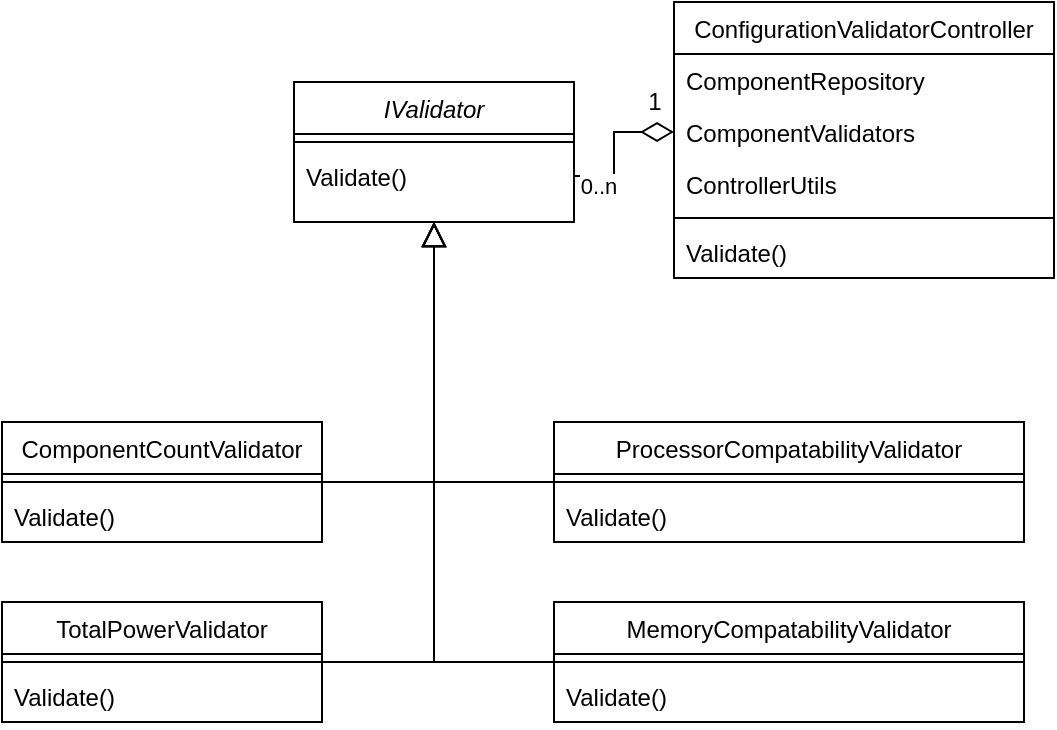 <mxfile version="16.2.4" type="device"><diagram id="C5RBs43oDa-KdzZeNtuy" name="Page-1"><mxGraphModel dx="1422" dy="795" grid="1" gridSize="10" guides="1" tooltips="1" connect="1" arrows="1" fold="1" page="1" pageScale="1" pageWidth="827" pageHeight="1169" math="0" shadow="0"><root><mxCell id="WIyWlLk6GJQsqaUBKTNV-0"/><mxCell id="WIyWlLk6GJQsqaUBKTNV-1" parent="WIyWlLk6GJQsqaUBKTNV-0"/><mxCell id="_o0zfn8kBA6Uhd5EhYWp-5" value="ConfigurationValidatorController" style="swimlane;fontStyle=0;align=center;verticalAlign=top;childLayout=stackLayout;horizontal=1;startSize=26;horizontalStack=0;resizeParent=1;resizeLast=0;collapsible=1;marginBottom=0;rounded=0;shadow=0;strokeWidth=1;" vertex="1" parent="WIyWlLk6GJQsqaUBKTNV-1"><mxGeometry x="670" y="180" width="190" height="138" as="geometry"><mxRectangle x="130" y="380" width="160" height="26" as="alternateBounds"/></mxGeometry></mxCell><mxCell id="_o0zfn8kBA6Uhd5EhYWp-6" value="ComponentRepository" style="text;align=left;verticalAlign=top;spacingLeft=4;spacingRight=4;overflow=hidden;rotatable=0;points=[[0,0.5],[1,0.5]];portConstraint=eastwest;" vertex="1" parent="_o0zfn8kBA6Uhd5EhYWp-5"><mxGeometry y="26" width="190" height="26" as="geometry"/></mxCell><mxCell id="_o0zfn8kBA6Uhd5EhYWp-7" value="ComponentValidators" style="text;align=left;verticalAlign=top;spacingLeft=4;spacingRight=4;overflow=hidden;rotatable=0;points=[[0,0.5],[1,0.5]];portConstraint=eastwest;" vertex="1" parent="_o0zfn8kBA6Uhd5EhYWp-5"><mxGeometry y="52" width="190" height="26" as="geometry"/></mxCell><mxCell id="_o0zfn8kBA6Uhd5EhYWp-8" value="ControllerUtils" style="text;align=left;verticalAlign=top;spacingLeft=4;spacingRight=4;overflow=hidden;rotatable=0;points=[[0,0.5],[1,0.5]];portConstraint=eastwest;" vertex="1" parent="_o0zfn8kBA6Uhd5EhYWp-5"><mxGeometry y="78" width="190" height="26" as="geometry"/></mxCell><mxCell id="_o0zfn8kBA6Uhd5EhYWp-9" value="" style="line;html=1;strokeWidth=1;align=left;verticalAlign=middle;spacingTop=-1;spacingLeft=3;spacingRight=3;rotatable=0;labelPosition=right;points=[];portConstraint=eastwest;" vertex="1" parent="_o0zfn8kBA6Uhd5EhYWp-5"><mxGeometry y="104" width="190" height="8" as="geometry"/></mxCell><mxCell id="_o0zfn8kBA6Uhd5EhYWp-10" value="Validate()" style="text;align=left;verticalAlign=top;spacingLeft=4;spacingRight=4;overflow=hidden;rotatable=0;points=[[0,0.5],[1,0.5]];portConstraint=eastwest;" vertex="1" parent="_o0zfn8kBA6Uhd5EhYWp-5"><mxGeometry y="112" width="190" height="26" as="geometry"/></mxCell><mxCell id="_o0zfn8kBA6Uhd5EhYWp-11" style="edgeStyle=orthogonalEdgeStyle;rounded=0;orthogonalLoop=1;jettySize=auto;html=1;exitX=1;exitY=0.5;exitDx=0;exitDy=0;entryX=0;entryY=0.5;entryDx=0;entryDy=0;endArrow=diamondThin;endFill=0;endSize=14;" edge="1" parent="WIyWlLk6GJQsqaUBKTNV-1" source="_o0zfn8kBA6Uhd5EhYWp-15" target="_o0zfn8kBA6Uhd5EhYWp-7"><mxGeometry relative="1" as="geometry"/></mxCell><mxCell id="_o0zfn8kBA6Uhd5EhYWp-12" value="0..n" style="edgeLabel;html=1;align=center;verticalAlign=middle;resizable=0;points=[];" vertex="1" connectable="0" parent="_o0zfn8kBA6Uhd5EhYWp-11"><mxGeometry x="-0.821" y="-5" relative="1" as="geometry"><mxPoint x="5" as="offset"/></mxGeometry></mxCell><mxCell id="_o0zfn8kBA6Uhd5EhYWp-13" value="IValidator" style="swimlane;fontStyle=2;align=center;verticalAlign=top;childLayout=stackLayout;horizontal=1;startSize=26;horizontalStack=0;resizeParent=1;resizeLast=0;collapsible=1;marginBottom=0;rounded=0;shadow=0;strokeWidth=1;" vertex="1" parent="WIyWlLk6GJQsqaUBKTNV-1"><mxGeometry x="480" y="220" width="140" height="70" as="geometry"><mxRectangle x="230" y="140" width="160" height="26" as="alternateBounds"/></mxGeometry></mxCell><mxCell id="_o0zfn8kBA6Uhd5EhYWp-14" value="" style="line;html=1;strokeWidth=1;align=left;verticalAlign=middle;spacingTop=-1;spacingLeft=3;spacingRight=3;rotatable=0;labelPosition=right;points=[];portConstraint=eastwest;" vertex="1" parent="_o0zfn8kBA6Uhd5EhYWp-13"><mxGeometry y="26" width="140" height="8" as="geometry"/></mxCell><mxCell id="_o0zfn8kBA6Uhd5EhYWp-15" value="Validate()" style="text;align=left;verticalAlign=top;spacingLeft=4;spacingRight=4;overflow=hidden;rotatable=0;points=[[0,0.5],[1,0.5]];portConstraint=eastwest;" vertex="1" parent="_o0zfn8kBA6Uhd5EhYWp-13"><mxGeometry y="34" width="140" height="26" as="geometry"/></mxCell><mxCell id="_o0zfn8kBA6Uhd5EhYWp-16" value="1" style="text;html=1;align=center;verticalAlign=middle;resizable=0;points=[];autosize=1;strokeColor=none;fillColor=none;" vertex="1" parent="WIyWlLk6GJQsqaUBKTNV-1"><mxGeometry x="650" y="220" width="20" height="20" as="geometry"/></mxCell><mxCell id="_o0zfn8kBA6Uhd5EhYWp-17" value="ComponentCountValidator" style="swimlane;fontStyle=0;align=center;verticalAlign=top;childLayout=stackLayout;horizontal=1;startSize=26;horizontalStack=0;resizeParent=1;resizeLast=0;collapsible=1;marginBottom=0;rounded=0;shadow=0;strokeWidth=1;" vertex="1" parent="WIyWlLk6GJQsqaUBKTNV-1"><mxGeometry x="334" y="390" width="160" height="60" as="geometry"><mxRectangle x="130" y="380" width="160" height="26" as="alternateBounds"/></mxGeometry></mxCell><mxCell id="_o0zfn8kBA6Uhd5EhYWp-18" value="" style="line;html=1;strokeWidth=1;align=left;verticalAlign=middle;spacingTop=-1;spacingLeft=3;spacingRight=3;rotatable=0;labelPosition=right;points=[];portConstraint=eastwest;" vertex="1" parent="_o0zfn8kBA6Uhd5EhYWp-17"><mxGeometry y="26" width="160" height="8" as="geometry"/></mxCell><mxCell id="_o0zfn8kBA6Uhd5EhYWp-19" value="Validate()" style="text;align=left;verticalAlign=top;spacingLeft=4;spacingRight=4;overflow=hidden;rotatable=0;points=[[0,0.5],[1,0.5]];portConstraint=eastwest;" vertex="1" parent="_o0zfn8kBA6Uhd5EhYWp-17"><mxGeometry y="34" width="160" height="26" as="geometry"/></mxCell><mxCell id="_o0zfn8kBA6Uhd5EhYWp-20" value="MemoryCompatabilityValidator" style="swimlane;fontStyle=0;align=center;verticalAlign=top;childLayout=stackLayout;horizontal=1;startSize=26;horizontalStack=0;resizeParent=1;resizeLast=0;collapsible=1;marginBottom=0;rounded=0;shadow=0;strokeWidth=1;" vertex="1" parent="WIyWlLk6GJQsqaUBKTNV-1"><mxGeometry x="610" y="480" width="235" height="60" as="geometry"><mxRectangle x="130" y="380" width="160" height="26" as="alternateBounds"/></mxGeometry></mxCell><mxCell id="_o0zfn8kBA6Uhd5EhYWp-21" value="" style="line;html=1;strokeWidth=1;align=left;verticalAlign=middle;spacingTop=-1;spacingLeft=3;spacingRight=3;rotatable=0;labelPosition=right;points=[];portConstraint=eastwest;" vertex="1" parent="_o0zfn8kBA6Uhd5EhYWp-20"><mxGeometry y="26" width="235" height="8" as="geometry"/></mxCell><mxCell id="_o0zfn8kBA6Uhd5EhYWp-22" value="Validate()" style="text;align=left;verticalAlign=top;spacingLeft=4;spacingRight=4;overflow=hidden;rotatable=0;points=[[0,0.5],[1,0.5]];portConstraint=eastwest;" vertex="1" parent="_o0zfn8kBA6Uhd5EhYWp-20"><mxGeometry y="34" width="235" height="26" as="geometry"/></mxCell><mxCell id="_o0zfn8kBA6Uhd5EhYWp-23" value="ProcessorCompatabilityValidator" style="swimlane;fontStyle=0;align=center;verticalAlign=top;childLayout=stackLayout;horizontal=1;startSize=26;horizontalStack=0;resizeParent=1;resizeLast=0;collapsible=1;marginBottom=0;rounded=0;shadow=0;strokeWidth=1;" vertex="1" parent="WIyWlLk6GJQsqaUBKTNV-1"><mxGeometry x="610" y="390" width="235" height="60" as="geometry"><mxRectangle x="130" y="380" width="160" height="26" as="alternateBounds"/></mxGeometry></mxCell><mxCell id="_o0zfn8kBA6Uhd5EhYWp-24" value="" style="line;html=1;strokeWidth=1;align=left;verticalAlign=middle;spacingTop=-1;spacingLeft=3;spacingRight=3;rotatable=0;labelPosition=right;points=[];portConstraint=eastwest;" vertex="1" parent="_o0zfn8kBA6Uhd5EhYWp-23"><mxGeometry y="26" width="235" height="8" as="geometry"/></mxCell><mxCell id="_o0zfn8kBA6Uhd5EhYWp-25" value="Validate()" style="text;align=left;verticalAlign=top;spacingLeft=4;spacingRight=4;overflow=hidden;rotatable=0;points=[[0,0.5],[1,0.5]];portConstraint=eastwest;" vertex="1" parent="_o0zfn8kBA6Uhd5EhYWp-23"><mxGeometry y="34" width="235" height="26" as="geometry"/></mxCell><mxCell id="_o0zfn8kBA6Uhd5EhYWp-26" value="TotalPowerValidator" style="swimlane;fontStyle=0;align=center;verticalAlign=top;childLayout=stackLayout;horizontal=1;startSize=26;horizontalStack=0;resizeParent=1;resizeLast=0;collapsible=1;marginBottom=0;rounded=0;shadow=0;strokeWidth=1;" vertex="1" parent="WIyWlLk6GJQsqaUBKTNV-1"><mxGeometry x="334" y="480" width="160" height="60" as="geometry"><mxRectangle x="130" y="380" width="160" height="26" as="alternateBounds"/></mxGeometry></mxCell><mxCell id="_o0zfn8kBA6Uhd5EhYWp-27" value="" style="line;html=1;strokeWidth=1;align=left;verticalAlign=middle;spacingTop=-1;spacingLeft=3;spacingRight=3;rotatable=0;labelPosition=right;points=[];portConstraint=eastwest;" vertex="1" parent="_o0zfn8kBA6Uhd5EhYWp-26"><mxGeometry y="26" width="160" height="8" as="geometry"/></mxCell><mxCell id="_o0zfn8kBA6Uhd5EhYWp-28" value="Validate()" style="text;align=left;verticalAlign=top;spacingLeft=4;spacingRight=4;overflow=hidden;rotatable=0;points=[[0,0.5],[1,0.5]];portConstraint=eastwest;" vertex="1" parent="_o0zfn8kBA6Uhd5EhYWp-26"><mxGeometry y="34" width="160" height="26" as="geometry"/></mxCell><mxCell id="_o0zfn8kBA6Uhd5EhYWp-29" value="" style="endArrow=block;endSize=10;endFill=0;shadow=0;strokeWidth=1;rounded=0;edgeStyle=elbowEdgeStyle;elbow=vertical;entryX=0.5;entryY=1;entryDx=0;entryDy=0;exitX=1;exitY=0.5;exitDx=0;exitDy=0;" edge="1" parent="WIyWlLk6GJQsqaUBKTNV-1" source="_o0zfn8kBA6Uhd5EhYWp-17" target="_o0zfn8kBA6Uhd5EhYWp-13"><mxGeometry width="160" relative="1" as="geometry"><mxPoint x="460" y="450" as="sourcePoint"/><mxPoint x="120" y="240" as="targetPoint"/><Array as="points"><mxPoint x="510" y="420"/><mxPoint x="90" y="620"/><mxPoint x="-20" y="270"/><mxPoint x="-100" y="300"/></Array></mxGeometry></mxCell><mxCell id="_o0zfn8kBA6Uhd5EhYWp-30" value="" style="endArrow=block;endSize=10;endFill=0;shadow=0;strokeWidth=1;rounded=0;edgeStyle=elbowEdgeStyle;elbow=vertical;exitX=0;exitY=0.5;exitDx=0;exitDy=0;entryX=0.5;entryY=1;entryDx=0;entryDy=0;" edge="1" parent="WIyWlLk6GJQsqaUBKTNV-1" source="_o0zfn8kBA6Uhd5EhYWp-20" target="_o0zfn8kBA6Uhd5EhYWp-13"><mxGeometry width="160" relative="1" as="geometry"><mxPoint x="455" y="450" as="sourcePoint"/><mxPoint x="490" y="370" as="targetPoint"/><Array as="points"><mxPoint x="550" y="510"/><mxPoint x="460" y="510"/><mxPoint x="100" y="630"/><mxPoint x="-10" y="280"/><mxPoint x="-90" y="310"/></Array></mxGeometry></mxCell><mxCell id="_o0zfn8kBA6Uhd5EhYWp-31" value="" style="endArrow=block;endSize=10;endFill=0;shadow=0;strokeWidth=1;rounded=0;edgeStyle=elbowEdgeStyle;elbow=vertical;entryX=0.5;entryY=1;entryDx=0;entryDy=0;exitX=1;exitY=0.5;exitDx=0;exitDy=0;" edge="1" parent="WIyWlLk6GJQsqaUBKTNV-1" source="_o0zfn8kBA6Uhd5EhYWp-26" target="_o0zfn8kBA6Uhd5EhYWp-13"><mxGeometry width="160" relative="1" as="geometry"><mxPoint x="440" y="490" as="sourcePoint"/><mxPoint x="490" y="370" as="targetPoint"/><Array as="points"><mxPoint x="510" y="510"/><mxPoint x="110" y="640"/><mxPoint y="290"/><mxPoint x="-80" y="320"/></Array></mxGeometry></mxCell><mxCell id="_o0zfn8kBA6Uhd5EhYWp-32" value="" style="endArrow=block;endSize=10;endFill=0;shadow=0;strokeWidth=1;rounded=0;edgeStyle=elbowEdgeStyle;elbow=vertical;exitX=0;exitY=0.5;exitDx=0;exitDy=0;entryX=0.5;entryY=1;entryDx=0;entryDy=0;" edge="1" parent="WIyWlLk6GJQsqaUBKTNV-1" source="_o0zfn8kBA6Uhd5EhYWp-23" target="_o0zfn8kBA6Uhd5EhYWp-13"><mxGeometry width="160" relative="1" as="geometry"><mxPoint x="475" y="470" as="sourcePoint"/><mxPoint x="490" y="370" as="targetPoint"/><Array as="points"><mxPoint x="570" y="420"/><mxPoint x="120" y="650"/><mxPoint x="10" y="300"/><mxPoint x="-70" y="330"/></Array></mxGeometry></mxCell></root></mxGraphModel></diagram></mxfile>